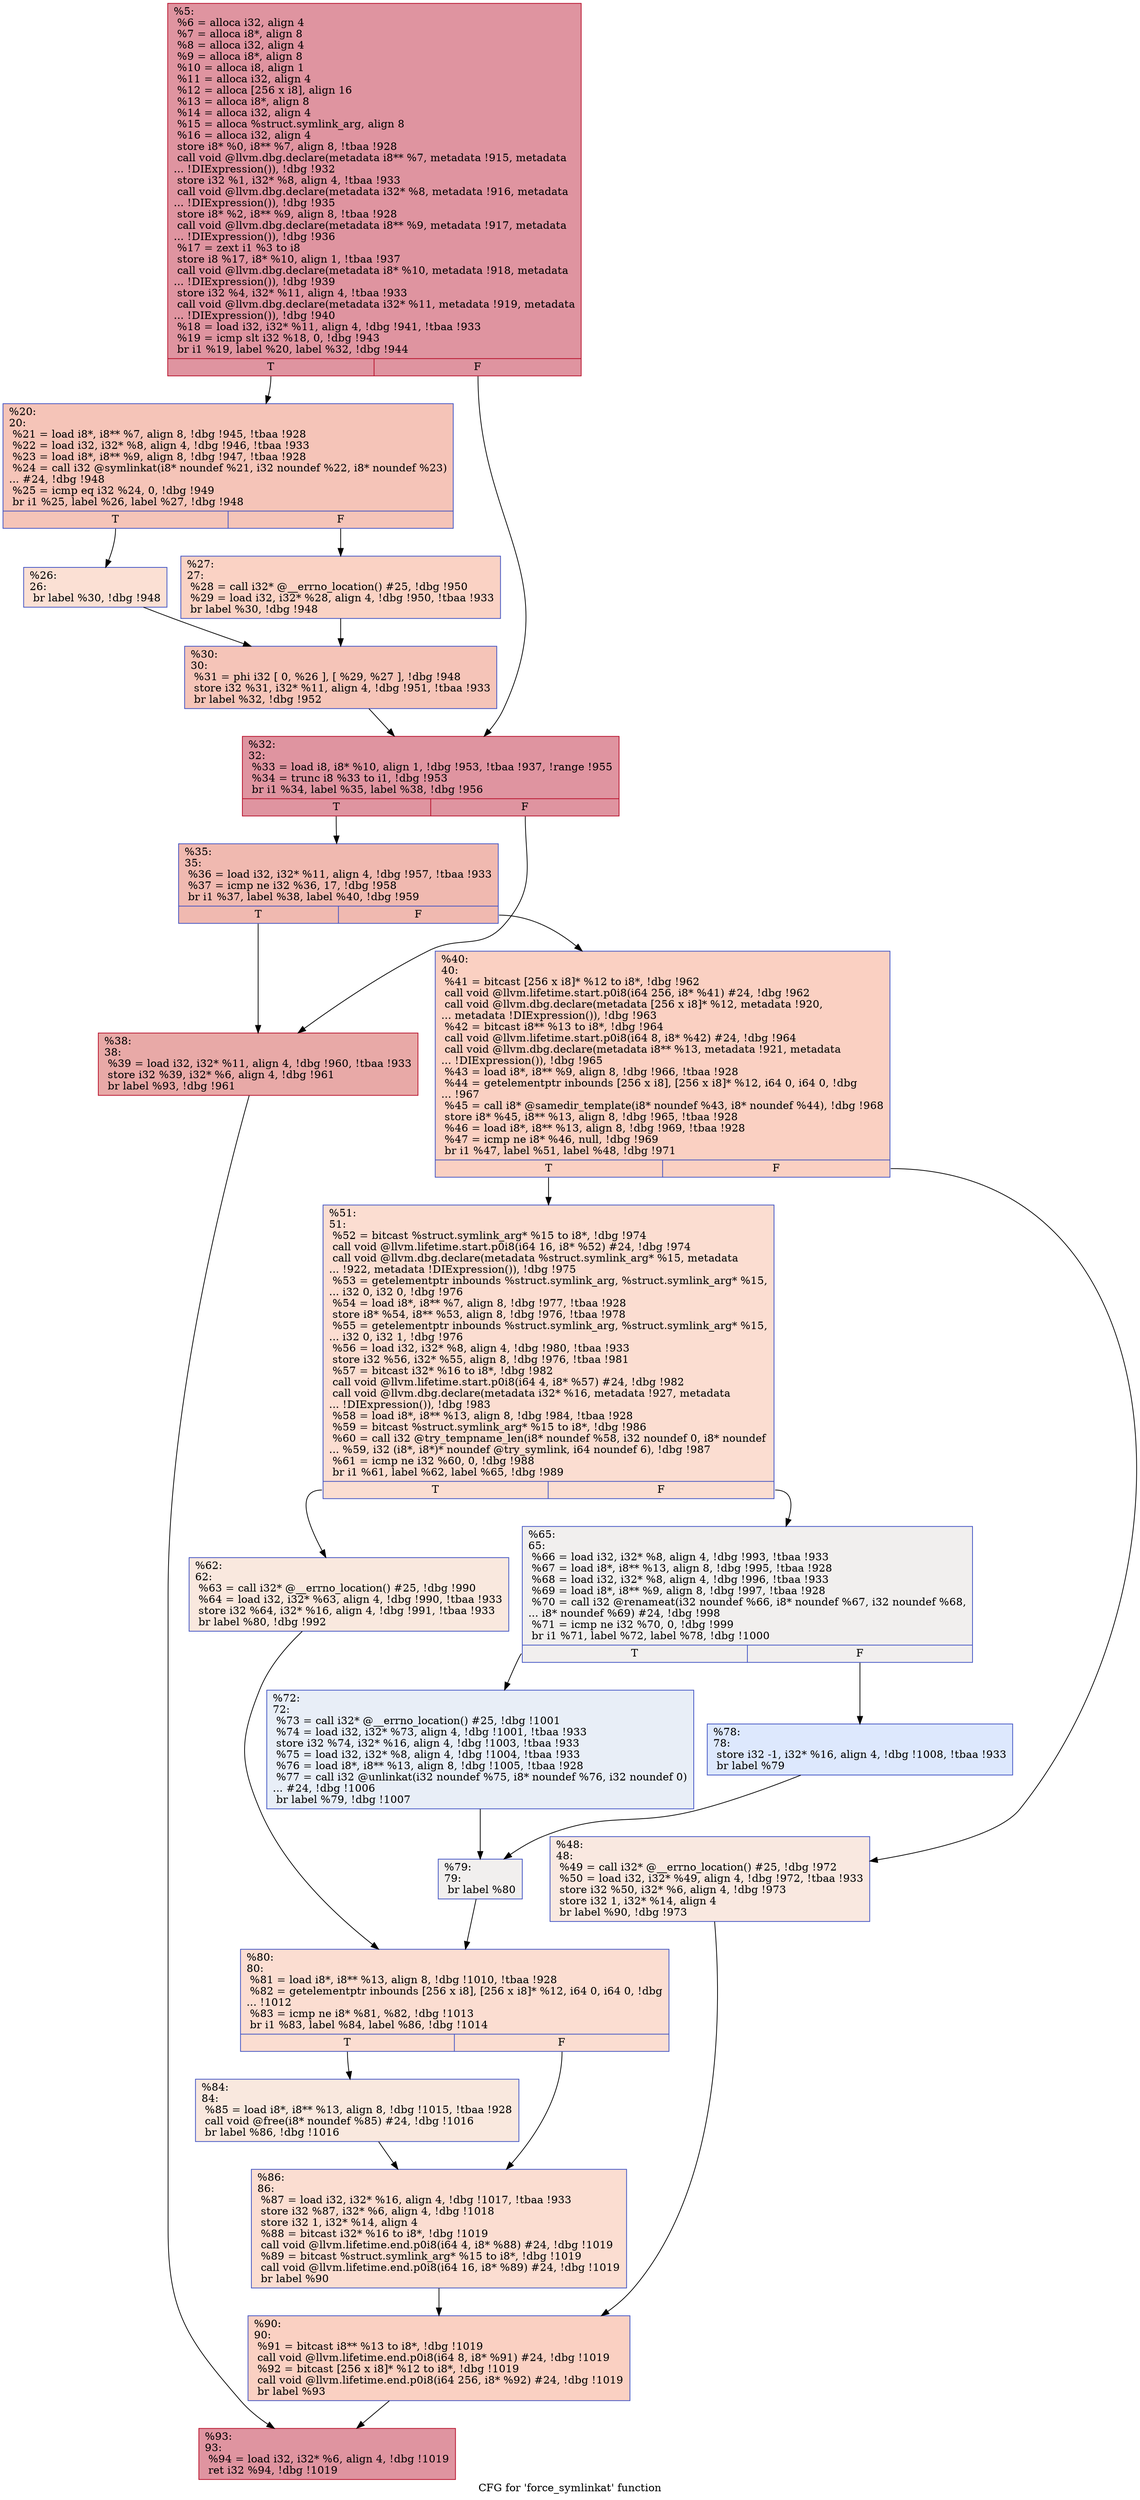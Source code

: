 digraph "CFG for 'force_symlinkat' function" {
	label="CFG for 'force_symlinkat' function";

	Node0xba4e00 [shape=record,color="#b70d28ff", style=filled, fillcolor="#b70d2870",label="{%5:\l  %6 = alloca i32, align 4\l  %7 = alloca i8*, align 8\l  %8 = alloca i32, align 4\l  %9 = alloca i8*, align 8\l  %10 = alloca i8, align 1\l  %11 = alloca i32, align 4\l  %12 = alloca [256 x i8], align 16\l  %13 = alloca i8*, align 8\l  %14 = alloca i32, align 4\l  %15 = alloca %struct.symlink_arg, align 8\l  %16 = alloca i32, align 4\l  store i8* %0, i8** %7, align 8, !tbaa !928\l  call void @llvm.dbg.declare(metadata i8** %7, metadata !915, metadata\l... !DIExpression()), !dbg !932\l  store i32 %1, i32* %8, align 4, !tbaa !933\l  call void @llvm.dbg.declare(metadata i32* %8, metadata !916, metadata\l... !DIExpression()), !dbg !935\l  store i8* %2, i8** %9, align 8, !tbaa !928\l  call void @llvm.dbg.declare(metadata i8** %9, metadata !917, metadata\l... !DIExpression()), !dbg !936\l  %17 = zext i1 %3 to i8\l  store i8 %17, i8* %10, align 1, !tbaa !937\l  call void @llvm.dbg.declare(metadata i8* %10, metadata !918, metadata\l... !DIExpression()), !dbg !939\l  store i32 %4, i32* %11, align 4, !tbaa !933\l  call void @llvm.dbg.declare(metadata i32* %11, metadata !919, metadata\l... !DIExpression()), !dbg !940\l  %18 = load i32, i32* %11, align 4, !dbg !941, !tbaa !933\l  %19 = icmp slt i32 %18, 0, !dbg !943\l  br i1 %19, label %20, label %32, !dbg !944\l|{<s0>T|<s1>F}}"];
	Node0xba4e00:s0 -> Node0xbd2140;
	Node0xba4e00:s1 -> Node0xbd2280;
	Node0xbd2140 [shape=record,color="#3d50c3ff", style=filled, fillcolor="#e97a5f70",label="{%20:\l20:                                               \l  %21 = load i8*, i8** %7, align 8, !dbg !945, !tbaa !928\l  %22 = load i32, i32* %8, align 4, !dbg !946, !tbaa !933\l  %23 = load i8*, i8** %9, align 8, !dbg !947, !tbaa !928\l  %24 = call i32 @symlinkat(i8* noundef %21, i32 noundef %22, i8* noundef %23)\l... #24, !dbg !948\l  %25 = icmp eq i32 %24, 0, !dbg !949\l  br i1 %25, label %26, label %27, !dbg !948\l|{<s0>T|<s1>F}}"];
	Node0xbd2140:s0 -> Node0xbd2190;
	Node0xbd2140:s1 -> Node0xbd21e0;
	Node0xbd2190 [shape=record,color="#3d50c3ff", style=filled, fillcolor="#f7b99e70",label="{%26:\l26:                                               \l  br label %30, !dbg !948\l}"];
	Node0xbd2190 -> Node0xbd2230;
	Node0xbd21e0 [shape=record,color="#3d50c3ff", style=filled, fillcolor="#f4987a70",label="{%27:\l27:                                               \l  %28 = call i32* @__errno_location() #25, !dbg !950\l  %29 = load i32, i32* %28, align 4, !dbg !950, !tbaa !933\l  br label %30, !dbg !948\l}"];
	Node0xbd21e0 -> Node0xbd2230;
	Node0xbd2230 [shape=record,color="#3d50c3ff", style=filled, fillcolor="#e97a5f70",label="{%30:\l30:                                               \l  %31 = phi i32 [ 0, %26 ], [ %29, %27 ], !dbg !948\l  store i32 %31, i32* %11, align 4, !dbg !951, !tbaa !933\l  br label %32, !dbg !952\l}"];
	Node0xbd2230 -> Node0xbd2280;
	Node0xbd2280 [shape=record,color="#b70d28ff", style=filled, fillcolor="#b70d2870",label="{%32:\l32:                                               \l  %33 = load i8, i8* %10, align 1, !dbg !953, !tbaa !937, !range !955\l  %34 = trunc i8 %33 to i1, !dbg !953\l  br i1 %34, label %35, label %38, !dbg !956\l|{<s0>T|<s1>F}}"];
	Node0xbd2280:s0 -> Node0xbd22d0;
	Node0xbd2280:s1 -> Node0xbd2320;
	Node0xbd22d0 [shape=record,color="#3d50c3ff", style=filled, fillcolor="#de614d70",label="{%35:\l35:                                               \l  %36 = load i32, i32* %11, align 4, !dbg !957, !tbaa !933\l  %37 = icmp ne i32 %36, 17, !dbg !958\l  br i1 %37, label %38, label %40, !dbg !959\l|{<s0>T|<s1>F}}"];
	Node0xbd22d0:s0 -> Node0xbd2320;
	Node0xbd22d0:s1 -> Node0xbd2370;
	Node0xbd2320 [shape=record,color="#b70d28ff", style=filled, fillcolor="#ca3b3770",label="{%38:\l38:                                               \l  %39 = load i32, i32* %11, align 4, !dbg !960, !tbaa !933\l  store i32 %39, i32* %6, align 4, !dbg !961\l  br label %93, !dbg !961\l}"];
	Node0xbd2320 -> Node0xbd2730;
	Node0xbd2370 [shape=record,color="#3d50c3ff", style=filled, fillcolor="#f3947570",label="{%40:\l40:                                               \l  %41 = bitcast [256 x i8]* %12 to i8*, !dbg !962\l  call void @llvm.lifetime.start.p0i8(i64 256, i8* %41) #24, !dbg !962\l  call void @llvm.dbg.declare(metadata [256 x i8]* %12, metadata !920,\l... metadata !DIExpression()), !dbg !963\l  %42 = bitcast i8** %13 to i8*, !dbg !964\l  call void @llvm.lifetime.start.p0i8(i64 8, i8* %42) #24, !dbg !964\l  call void @llvm.dbg.declare(metadata i8** %13, metadata !921, metadata\l... !DIExpression()), !dbg !965\l  %43 = load i8*, i8** %9, align 8, !dbg !966, !tbaa !928\l  %44 = getelementptr inbounds [256 x i8], [256 x i8]* %12, i64 0, i64 0, !dbg\l... !967\l  %45 = call i8* @samedir_template(i8* noundef %43, i8* noundef %44), !dbg !968\l  store i8* %45, i8** %13, align 8, !dbg !965, !tbaa !928\l  %46 = load i8*, i8** %13, align 8, !dbg !969, !tbaa !928\l  %47 = icmp ne i8* %46, null, !dbg !969\l  br i1 %47, label %51, label %48, !dbg !971\l|{<s0>T|<s1>F}}"];
	Node0xbd2370:s0 -> Node0xbd2410;
	Node0xbd2370:s1 -> Node0xbd23c0;
	Node0xbd23c0 [shape=record,color="#3d50c3ff", style=filled, fillcolor="#f1ccb870",label="{%48:\l48:                                               \l  %49 = call i32* @__errno_location() #25, !dbg !972\l  %50 = load i32, i32* %49, align 4, !dbg !972, !tbaa !933\l  store i32 %50, i32* %6, align 4, !dbg !973\l  store i32 1, i32* %14, align 4\l  br label %90, !dbg !973\l}"];
	Node0xbd23c0 -> Node0xbd26e0;
	Node0xbd2410 [shape=record,color="#3d50c3ff", style=filled, fillcolor="#f7b39670",label="{%51:\l51:                                               \l  %52 = bitcast %struct.symlink_arg* %15 to i8*, !dbg !974\l  call void @llvm.lifetime.start.p0i8(i64 16, i8* %52) #24, !dbg !974\l  call void @llvm.dbg.declare(metadata %struct.symlink_arg* %15, metadata\l... !922, metadata !DIExpression()), !dbg !975\l  %53 = getelementptr inbounds %struct.symlink_arg, %struct.symlink_arg* %15,\l... i32 0, i32 0, !dbg !976\l  %54 = load i8*, i8** %7, align 8, !dbg !977, !tbaa !928\l  store i8* %54, i8** %53, align 8, !dbg !976, !tbaa !978\l  %55 = getelementptr inbounds %struct.symlink_arg, %struct.symlink_arg* %15,\l... i32 0, i32 1, !dbg !976\l  %56 = load i32, i32* %8, align 4, !dbg !980, !tbaa !933\l  store i32 %56, i32* %55, align 8, !dbg !976, !tbaa !981\l  %57 = bitcast i32* %16 to i8*, !dbg !982\l  call void @llvm.lifetime.start.p0i8(i64 4, i8* %57) #24, !dbg !982\l  call void @llvm.dbg.declare(metadata i32* %16, metadata !927, metadata\l... !DIExpression()), !dbg !983\l  %58 = load i8*, i8** %13, align 8, !dbg !984, !tbaa !928\l  %59 = bitcast %struct.symlink_arg* %15 to i8*, !dbg !986\l  %60 = call i32 @try_tempname_len(i8* noundef %58, i32 noundef 0, i8* noundef\l... %59, i32 (i8*, i8*)* noundef @try_symlink, i64 noundef 6), !dbg !987\l  %61 = icmp ne i32 %60, 0, !dbg !988\l  br i1 %61, label %62, label %65, !dbg !989\l|{<s0>T|<s1>F}}"];
	Node0xbd2410:s0 -> Node0xbd2460;
	Node0xbd2410:s1 -> Node0xbd24b0;
	Node0xbd2460 [shape=record,color="#3d50c3ff", style=filled, fillcolor="#f2cab570",label="{%62:\l62:                                               \l  %63 = call i32* @__errno_location() #25, !dbg !990\l  %64 = load i32, i32* %63, align 4, !dbg !990, !tbaa !933\l  store i32 %64, i32* %16, align 4, !dbg !991, !tbaa !933\l  br label %80, !dbg !992\l}"];
	Node0xbd2460 -> Node0xbd25f0;
	Node0xbd24b0 [shape=record,color="#3d50c3ff", style=filled, fillcolor="#e0dbd870",label="{%65:\l65:                                               \l  %66 = load i32, i32* %8, align 4, !dbg !993, !tbaa !933\l  %67 = load i8*, i8** %13, align 8, !dbg !995, !tbaa !928\l  %68 = load i32, i32* %8, align 4, !dbg !996, !tbaa !933\l  %69 = load i8*, i8** %9, align 8, !dbg !997, !tbaa !928\l  %70 = call i32 @renameat(i32 noundef %66, i8* noundef %67, i32 noundef %68,\l... i8* noundef %69) #24, !dbg !998\l  %71 = icmp ne i32 %70, 0, !dbg !999\l  br i1 %71, label %72, label %78, !dbg !1000\l|{<s0>T|<s1>F}}"];
	Node0xbd24b0:s0 -> Node0xbd2500;
	Node0xbd24b0:s1 -> Node0xbd2550;
	Node0xbd2500 [shape=record,color="#3d50c3ff", style=filled, fillcolor="#cbd8ee70",label="{%72:\l72:                                               \l  %73 = call i32* @__errno_location() #25, !dbg !1001\l  %74 = load i32, i32* %73, align 4, !dbg !1001, !tbaa !933\l  store i32 %74, i32* %16, align 4, !dbg !1003, !tbaa !933\l  %75 = load i32, i32* %8, align 4, !dbg !1004, !tbaa !933\l  %76 = load i8*, i8** %13, align 8, !dbg !1005, !tbaa !928\l  %77 = call i32 @unlinkat(i32 noundef %75, i8* noundef %76, i32 noundef 0)\l... #24, !dbg !1006\l  br label %79, !dbg !1007\l}"];
	Node0xbd2500 -> Node0xbd25a0;
	Node0xbd2550 [shape=record,color="#3d50c3ff", style=filled, fillcolor="#b2ccfb70",label="{%78:\l78:                                               \l  store i32 -1, i32* %16, align 4, !dbg !1008, !tbaa !933\l  br label %79\l}"];
	Node0xbd2550 -> Node0xbd25a0;
	Node0xbd25a0 [shape=record,color="#3d50c3ff", style=filled, fillcolor="#e0dbd870",label="{%79:\l79:                                               \l  br label %80\l}"];
	Node0xbd25a0 -> Node0xbd25f0;
	Node0xbd25f0 [shape=record,color="#3d50c3ff", style=filled, fillcolor="#f7b39670",label="{%80:\l80:                                               \l  %81 = load i8*, i8** %13, align 8, !dbg !1010, !tbaa !928\l  %82 = getelementptr inbounds [256 x i8], [256 x i8]* %12, i64 0, i64 0, !dbg\l... !1012\l  %83 = icmp ne i8* %81, %82, !dbg !1013\l  br i1 %83, label %84, label %86, !dbg !1014\l|{<s0>T|<s1>F}}"];
	Node0xbd25f0:s0 -> Node0xbd2640;
	Node0xbd25f0:s1 -> Node0xbd2690;
	Node0xbd2640 [shape=record,color="#3d50c3ff", style=filled, fillcolor="#f2cab570",label="{%84:\l84:                                               \l  %85 = load i8*, i8** %13, align 8, !dbg !1015, !tbaa !928\l  call void @free(i8* noundef %85) #24, !dbg !1016\l  br label %86, !dbg !1016\l}"];
	Node0xbd2640 -> Node0xbd2690;
	Node0xbd2690 [shape=record,color="#3d50c3ff", style=filled, fillcolor="#f7b39670",label="{%86:\l86:                                               \l  %87 = load i32, i32* %16, align 4, !dbg !1017, !tbaa !933\l  store i32 %87, i32* %6, align 4, !dbg !1018\l  store i32 1, i32* %14, align 4\l  %88 = bitcast i32* %16 to i8*, !dbg !1019\l  call void @llvm.lifetime.end.p0i8(i64 4, i8* %88) #24, !dbg !1019\l  %89 = bitcast %struct.symlink_arg* %15 to i8*, !dbg !1019\l  call void @llvm.lifetime.end.p0i8(i64 16, i8* %89) #24, !dbg !1019\l  br label %90\l}"];
	Node0xbd2690 -> Node0xbd26e0;
	Node0xbd26e0 [shape=record,color="#3d50c3ff", style=filled, fillcolor="#f3947570",label="{%90:\l90:                                               \l  %91 = bitcast i8** %13 to i8*, !dbg !1019\l  call void @llvm.lifetime.end.p0i8(i64 8, i8* %91) #24, !dbg !1019\l  %92 = bitcast [256 x i8]* %12 to i8*, !dbg !1019\l  call void @llvm.lifetime.end.p0i8(i64 256, i8* %92) #24, !dbg !1019\l  br label %93\l}"];
	Node0xbd26e0 -> Node0xbd2730;
	Node0xbd2730 [shape=record,color="#b70d28ff", style=filled, fillcolor="#b70d2870",label="{%93:\l93:                                               \l  %94 = load i32, i32* %6, align 4, !dbg !1019\l  ret i32 %94, !dbg !1019\l}"];
}
